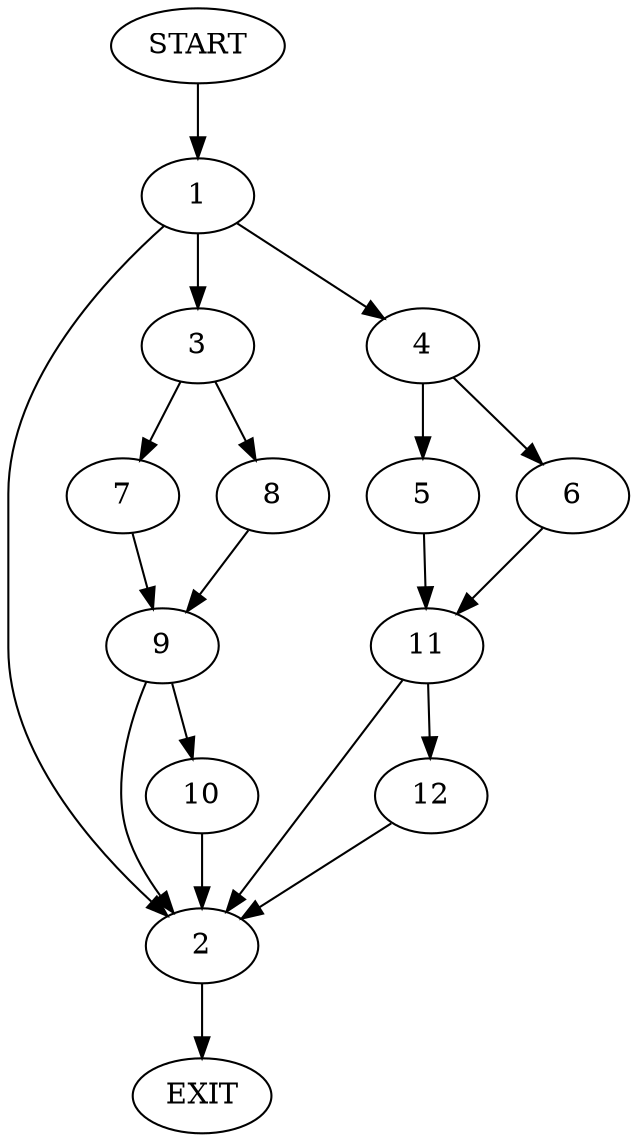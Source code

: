 digraph {
0 [label="START"]
13 [label="EXIT"]
0 -> 1
1 -> 2
1 -> 3
1 -> 4
4 -> 5
4 -> 6
2 -> 13
3 -> 7
3 -> 8
8 -> 9
7 -> 9
9 -> 2
9 -> 10
10 -> 2
5 -> 11
6 -> 11
11 -> 2
11 -> 12
12 -> 2
}

